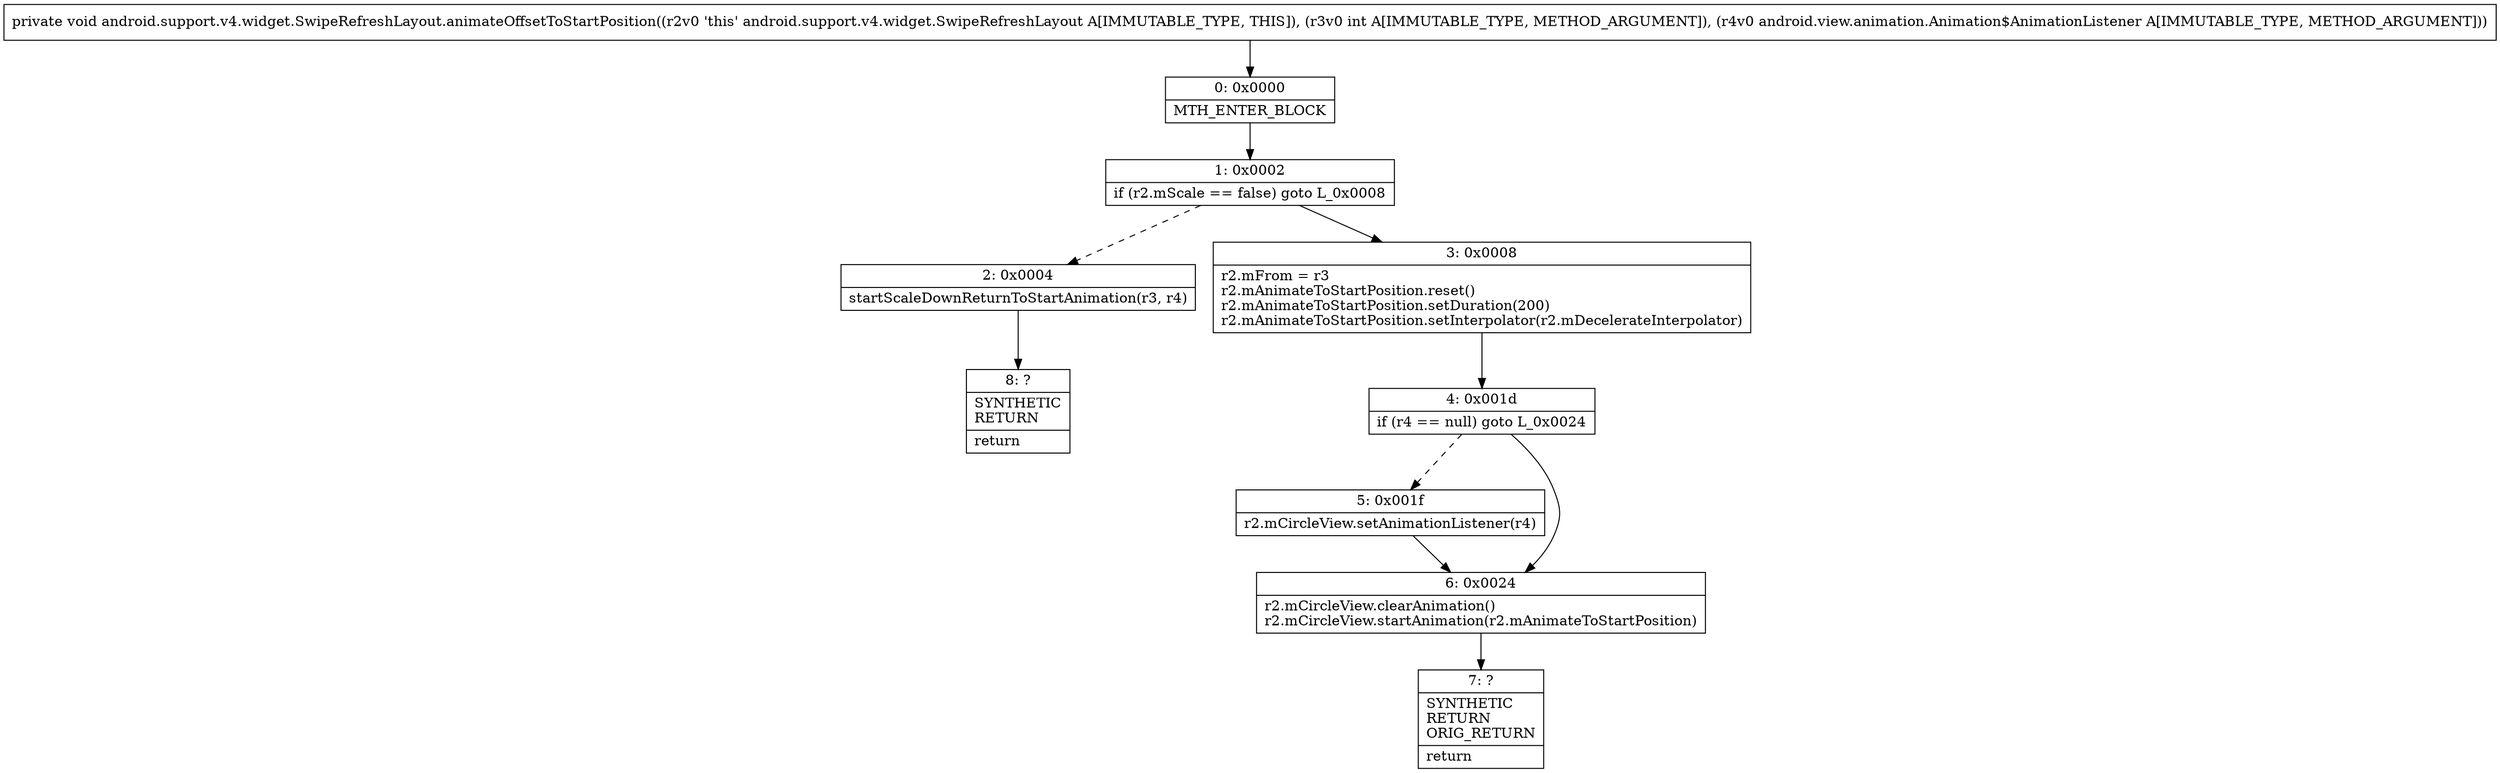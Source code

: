 digraph "CFG forandroid.support.v4.widget.SwipeRefreshLayout.animateOffsetToStartPosition(ILandroid\/view\/animation\/Animation$AnimationListener;)V" {
Node_0 [shape=record,label="{0\:\ 0x0000|MTH_ENTER_BLOCK\l}"];
Node_1 [shape=record,label="{1\:\ 0x0002|if (r2.mScale == false) goto L_0x0008\l}"];
Node_2 [shape=record,label="{2\:\ 0x0004|startScaleDownReturnToStartAnimation(r3, r4)\l}"];
Node_3 [shape=record,label="{3\:\ 0x0008|r2.mFrom = r3\lr2.mAnimateToStartPosition.reset()\lr2.mAnimateToStartPosition.setDuration(200)\lr2.mAnimateToStartPosition.setInterpolator(r2.mDecelerateInterpolator)\l}"];
Node_4 [shape=record,label="{4\:\ 0x001d|if (r4 == null) goto L_0x0024\l}"];
Node_5 [shape=record,label="{5\:\ 0x001f|r2.mCircleView.setAnimationListener(r4)\l}"];
Node_6 [shape=record,label="{6\:\ 0x0024|r2.mCircleView.clearAnimation()\lr2.mCircleView.startAnimation(r2.mAnimateToStartPosition)\l}"];
Node_7 [shape=record,label="{7\:\ ?|SYNTHETIC\lRETURN\lORIG_RETURN\l|return\l}"];
Node_8 [shape=record,label="{8\:\ ?|SYNTHETIC\lRETURN\l|return\l}"];
MethodNode[shape=record,label="{private void android.support.v4.widget.SwipeRefreshLayout.animateOffsetToStartPosition((r2v0 'this' android.support.v4.widget.SwipeRefreshLayout A[IMMUTABLE_TYPE, THIS]), (r3v0 int A[IMMUTABLE_TYPE, METHOD_ARGUMENT]), (r4v0 android.view.animation.Animation$AnimationListener A[IMMUTABLE_TYPE, METHOD_ARGUMENT])) }"];
MethodNode -> Node_0;
Node_0 -> Node_1;
Node_1 -> Node_2[style=dashed];
Node_1 -> Node_3;
Node_2 -> Node_8;
Node_3 -> Node_4;
Node_4 -> Node_5[style=dashed];
Node_4 -> Node_6;
Node_5 -> Node_6;
Node_6 -> Node_7;
}

